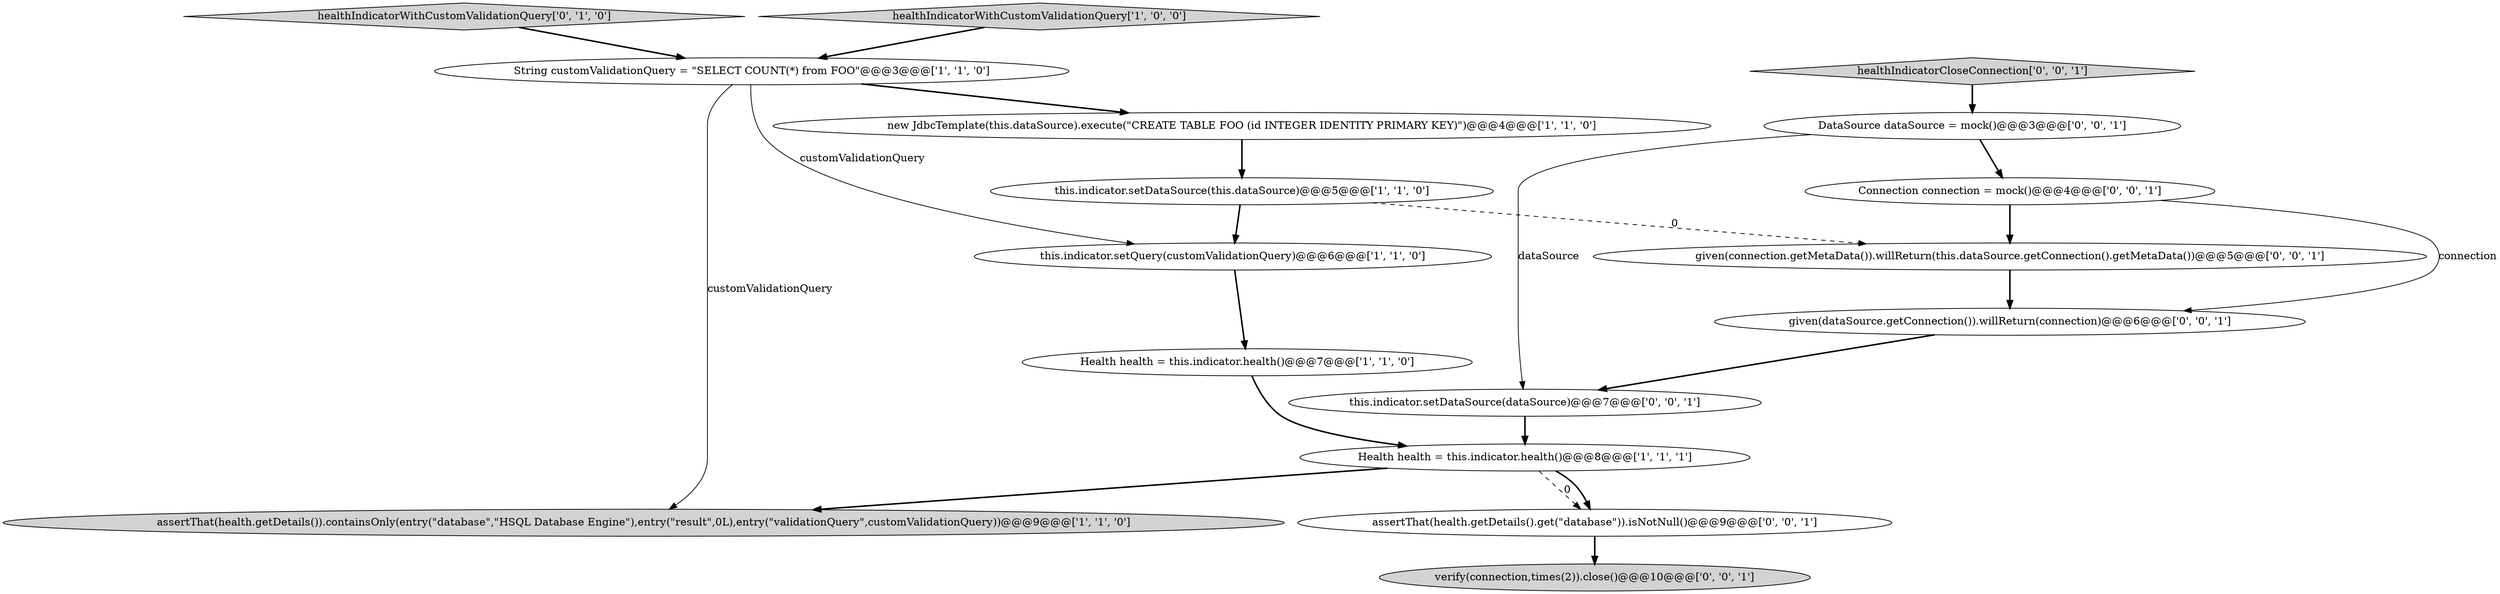 digraph {
3 [style = filled, label = "assertThat(health.getDetails()).containsOnly(entry(\"database\",\"HSQL Database Engine\"),entry(\"result\",0L),entry(\"validationQuery\",customValidationQuery))@@@9@@@['1', '1', '0']", fillcolor = lightgray, shape = ellipse image = "AAA0AAABBB1BBB"];
0 [style = filled, label = "this.indicator.setQuery(customValidationQuery)@@@6@@@['1', '1', '0']", fillcolor = white, shape = ellipse image = "AAA0AAABBB1BBB"];
10 [style = filled, label = "Connection connection = mock()@@@4@@@['0', '0', '1']", fillcolor = white, shape = ellipse image = "AAA0AAABBB3BBB"];
11 [style = filled, label = "given(dataSource.getConnection()).willReturn(connection)@@@6@@@['0', '0', '1']", fillcolor = white, shape = ellipse image = "AAA0AAABBB3BBB"];
12 [style = filled, label = "healthIndicatorCloseConnection['0', '0', '1']", fillcolor = lightgray, shape = diamond image = "AAA0AAABBB3BBB"];
9 [style = filled, label = "DataSource dataSource = mock()@@@3@@@['0', '0', '1']", fillcolor = white, shape = ellipse image = "AAA0AAABBB3BBB"];
13 [style = filled, label = "given(connection.getMetaData()).willReturn(this.dataSource.getConnection().getMetaData())@@@5@@@['0', '0', '1']", fillcolor = white, shape = ellipse image = "AAA0AAABBB3BBB"];
16 [style = filled, label = "this.indicator.setDataSource(dataSource)@@@7@@@['0', '0', '1']", fillcolor = white, shape = ellipse image = "AAA0AAABBB3BBB"];
8 [style = filled, label = "healthIndicatorWithCustomValidationQuery['0', '1', '0']", fillcolor = lightgray, shape = diamond image = "AAA0AAABBB2BBB"];
15 [style = filled, label = "assertThat(health.getDetails().get(\"database\")).isNotNull()@@@9@@@['0', '0', '1']", fillcolor = white, shape = ellipse image = "AAA0AAABBB3BBB"];
7 [style = filled, label = "this.indicator.setDataSource(this.dataSource)@@@5@@@['1', '1', '0']", fillcolor = white, shape = ellipse image = "AAA0AAABBB1BBB"];
6 [style = filled, label = "healthIndicatorWithCustomValidationQuery['1', '0', '0']", fillcolor = lightgray, shape = diamond image = "AAA0AAABBB1BBB"];
14 [style = filled, label = "verify(connection,times(2)).close()@@@10@@@['0', '0', '1']", fillcolor = lightgray, shape = ellipse image = "AAA0AAABBB3BBB"];
2 [style = filled, label = "Health health = this.indicator.health()@@@7@@@['1', '1', '0']", fillcolor = white, shape = ellipse image = "AAA0AAABBB1BBB"];
5 [style = filled, label = "new JdbcTemplate(this.dataSource).execute(\"CREATE TABLE FOO (id INTEGER IDENTITY PRIMARY KEY)\")@@@4@@@['1', '1', '0']", fillcolor = white, shape = ellipse image = "AAA0AAABBB1BBB"];
4 [style = filled, label = "String customValidationQuery = \"SELECT COUNT(*) from FOO\"@@@3@@@['1', '1', '0']", fillcolor = white, shape = ellipse image = "AAA0AAABBB1BBB"];
1 [style = filled, label = "Health health = this.indicator.health()@@@8@@@['1', '1', '1']", fillcolor = white, shape = ellipse image = "AAA0AAABBB1BBB"];
11->16 [style = bold, label=""];
4->0 [style = solid, label="customValidationQuery"];
15->14 [style = bold, label=""];
9->16 [style = solid, label="dataSource"];
2->1 [style = bold, label=""];
1->15 [style = dashed, label="0"];
1->15 [style = bold, label=""];
0->2 [style = bold, label=""];
1->3 [style = bold, label=""];
7->0 [style = bold, label=""];
9->10 [style = bold, label=""];
12->9 [style = bold, label=""];
13->11 [style = bold, label=""];
6->4 [style = bold, label=""];
10->13 [style = bold, label=""];
16->1 [style = bold, label=""];
4->3 [style = solid, label="customValidationQuery"];
7->13 [style = dashed, label="0"];
10->11 [style = solid, label="connection"];
5->7 [style = bold, label=""];
8->4 [style = bold, label=""];
4->5 [style = bold, label=""];
}
